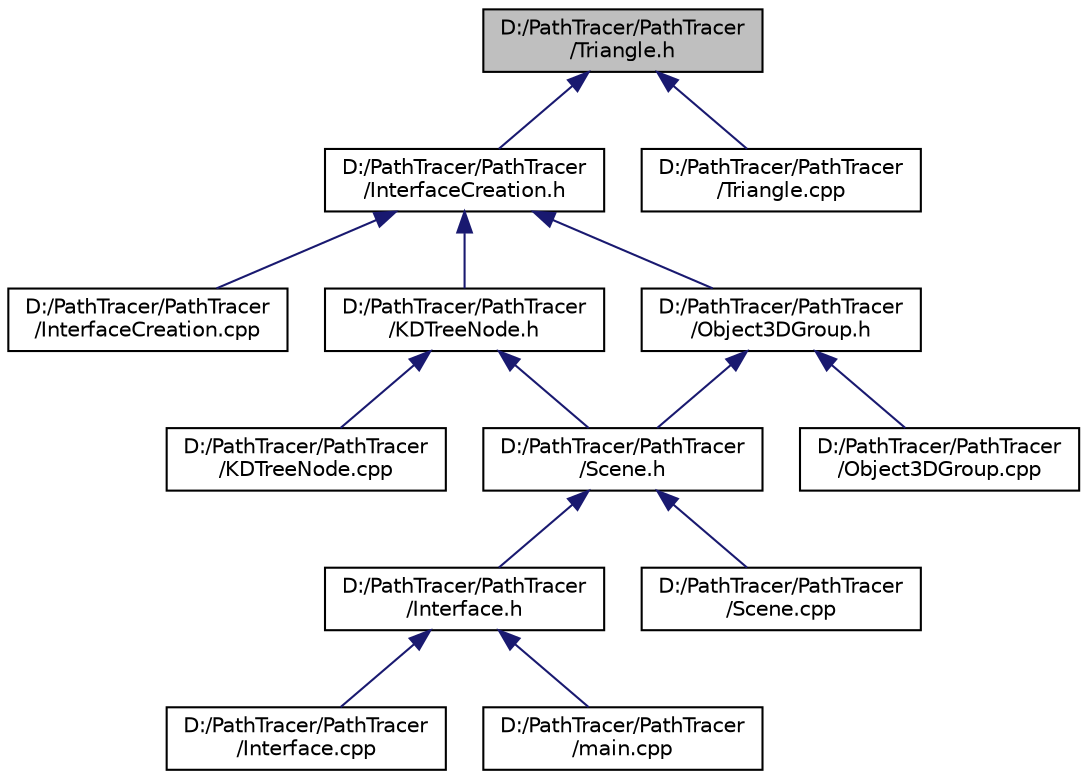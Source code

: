 digraph "D:/PathTracer/PathTracer/Triangle.h"
{
 // INTERACTIVE_SVG=YES
 // LATEX_PDF_SIZE
  edge [fontname="Helvetica",fontsize="10",labelfontname="Helvetica",labelfontsize="10"];
  node [fontname="Helvetica",fontsize="10",shape=record];
  Node1 [label="D:/PathTracer/PathTracer\l/Triangle.h",height=0.2,width=0.4,color="black", fillcolor="grey75", style="filled", fontcolor="black",tooltip="Defines the Triangle class."];
  Node1 -> Node2 [dir="back",color="midnightblue",fontsize="10",style="solid",fontname="Helvetica"];
  Node2 [label="D:/PathTracer/PathTracer\l/InterfaceCreation.h",height=0.2,width=0.4,color="black", fillcolor="white", style="filled",URL="$_interface_creation_8h.html",tooltip="Defines functions that are used to interactively create 3D objects and materials."];
  Node2 -> Node3 [dir="back",color="midnightblue",fontsize="10",style="solid",fontname="Helvetica"];
  Node3 [label="D:/PathTracer/PathTracer\l/InterfaceCreation.cpp",height=0.2,width=0.4,color="black", fillcolor="white", style="filled",URL="$_interface_creation_8cpp.html",tooltip=" "];
  Node2 -> Node4 [dir="back",color="midnightblue",fontsize="10",style="solid",fontname="Helvetica"];
  Node4 [label="D:/PathTracer/PathTracer\l/KDTreeNode.h",height=0.2,width=0.4,color="black", fillcolor="white", style="filled",URL="$_k_d_tree_node_8h.html",tooltip="Defines the KDTreeNode class and the functions around it."];
  Node4 -> Node5 [dir="back",color="midnightblue",fontsize="10",style="solid",fontname="Helvetica"];
  Node5 [label="D:/PathTracer/PathTracer\l/KDTreeNode.cpp",height=0.2,width=0.4,color="black", fillcolor="white", style="filled",URL="$_k_d_tree_node_8cpp.html",tooltip=" "];
  Node4 -> Node6 [dir="back",color="midnightblue",fontsize="10",style="solid",fontname="Helvetica"];
  Node6 [label="D:/PathTracer/PathTracer\l/Scene.h",height=0.2,width=0.4,color="black", fillcolor="white", style="filled",URL="$_scene_8h.html",tooltip="Defines the Scene class and the functions around it."];
  Node6 -> Node7 [dir="back",color="midnightblue",fontsize="10",style="solid",fontname="Helvetica"];
  Node7 [label="D:/PathTracer/PathTracer\l/Interface.h",height=0.2,width=0.4,color="black", fillcolor="white", style="filled",URL="$_interface_8h.html",tooltip="Defines some functions for the interface."];
  Node7 -> Node8 [dir="back",color="midnightblue",fontsize="10",style="solid",fontname="Helvetica"];
  Node8 [label="D:/PathTracer/PathTracer\l/Interface.cpp",height=0.2,width=0.4,color="black", fillcolor="white", style="filled",URL="$_interface_8cpp.html",tooltip=" "];
  Node7 -> Node9 [dir="back",color="midnightblue",fontsize="10",style="solid",fontname="Helvetica"];
  Node9 [label="D:/PathTracer/PathTracer\l/main.cpp",height=0.2,width=0.4,color="black", fillcolor="white", style="filled",URL="$main_8cpp.html",tooltip=" "];
  Node6 -> Node10 [dir="back",color="midnightblue",fontsize="10",style="solid",fontname="Helvetica"];
  Node10 [label="D:/PathTracer/PathTracer\l/Scene.cpp",height=0.2,width=0.4,color="black", fillcolor="white", style="filled",URL="$_scene_8cpp.html",tooltip=" "];
  Node2 -> Node11 [dir="back",color="midnightblue",fontsize="10",style="solid",fontname="Helvetica"];
  Node11 [label="D:/PathTracer/PathTracer\l/Object3DGroup.h",height=0.2,width=0.4,color="black", fillcolor="white", style="filled",URL="$_object3_d_group_8h.html",tooltip="Defines the Object3DGroup class and the functions around it."];
  Node11 -> Node12 [dir="back",color="midnightblue",fontsize="10",style="solid",fontname="Helvetica"];
  Node12 [label="D:/PathTracer/PathTracer\l/Object3DGroup.cpp",height=0.2,width=0.4,color="black", fillcolor="white", style="filled",URL="$_object3_d_group_8cpp.html",tooltip=" "];
  Node11 -> Node6 [dir="back",color="midnightblue",fontsize="10",style="solid",fontname="Helvetica"];
  Node1 -> Node13 [dir="back",color="midnightblue",fontsize="10",style="solid",fontname="Helvetica"];
  Node13 [label="D:/PathTracer/PathTracer\l/Triangle.cpp",height=0.2,width=0.4,color="black", fillcolor="white", style="filled",URL="$_triangle_8cpp.html",tooltip=" "];
}
